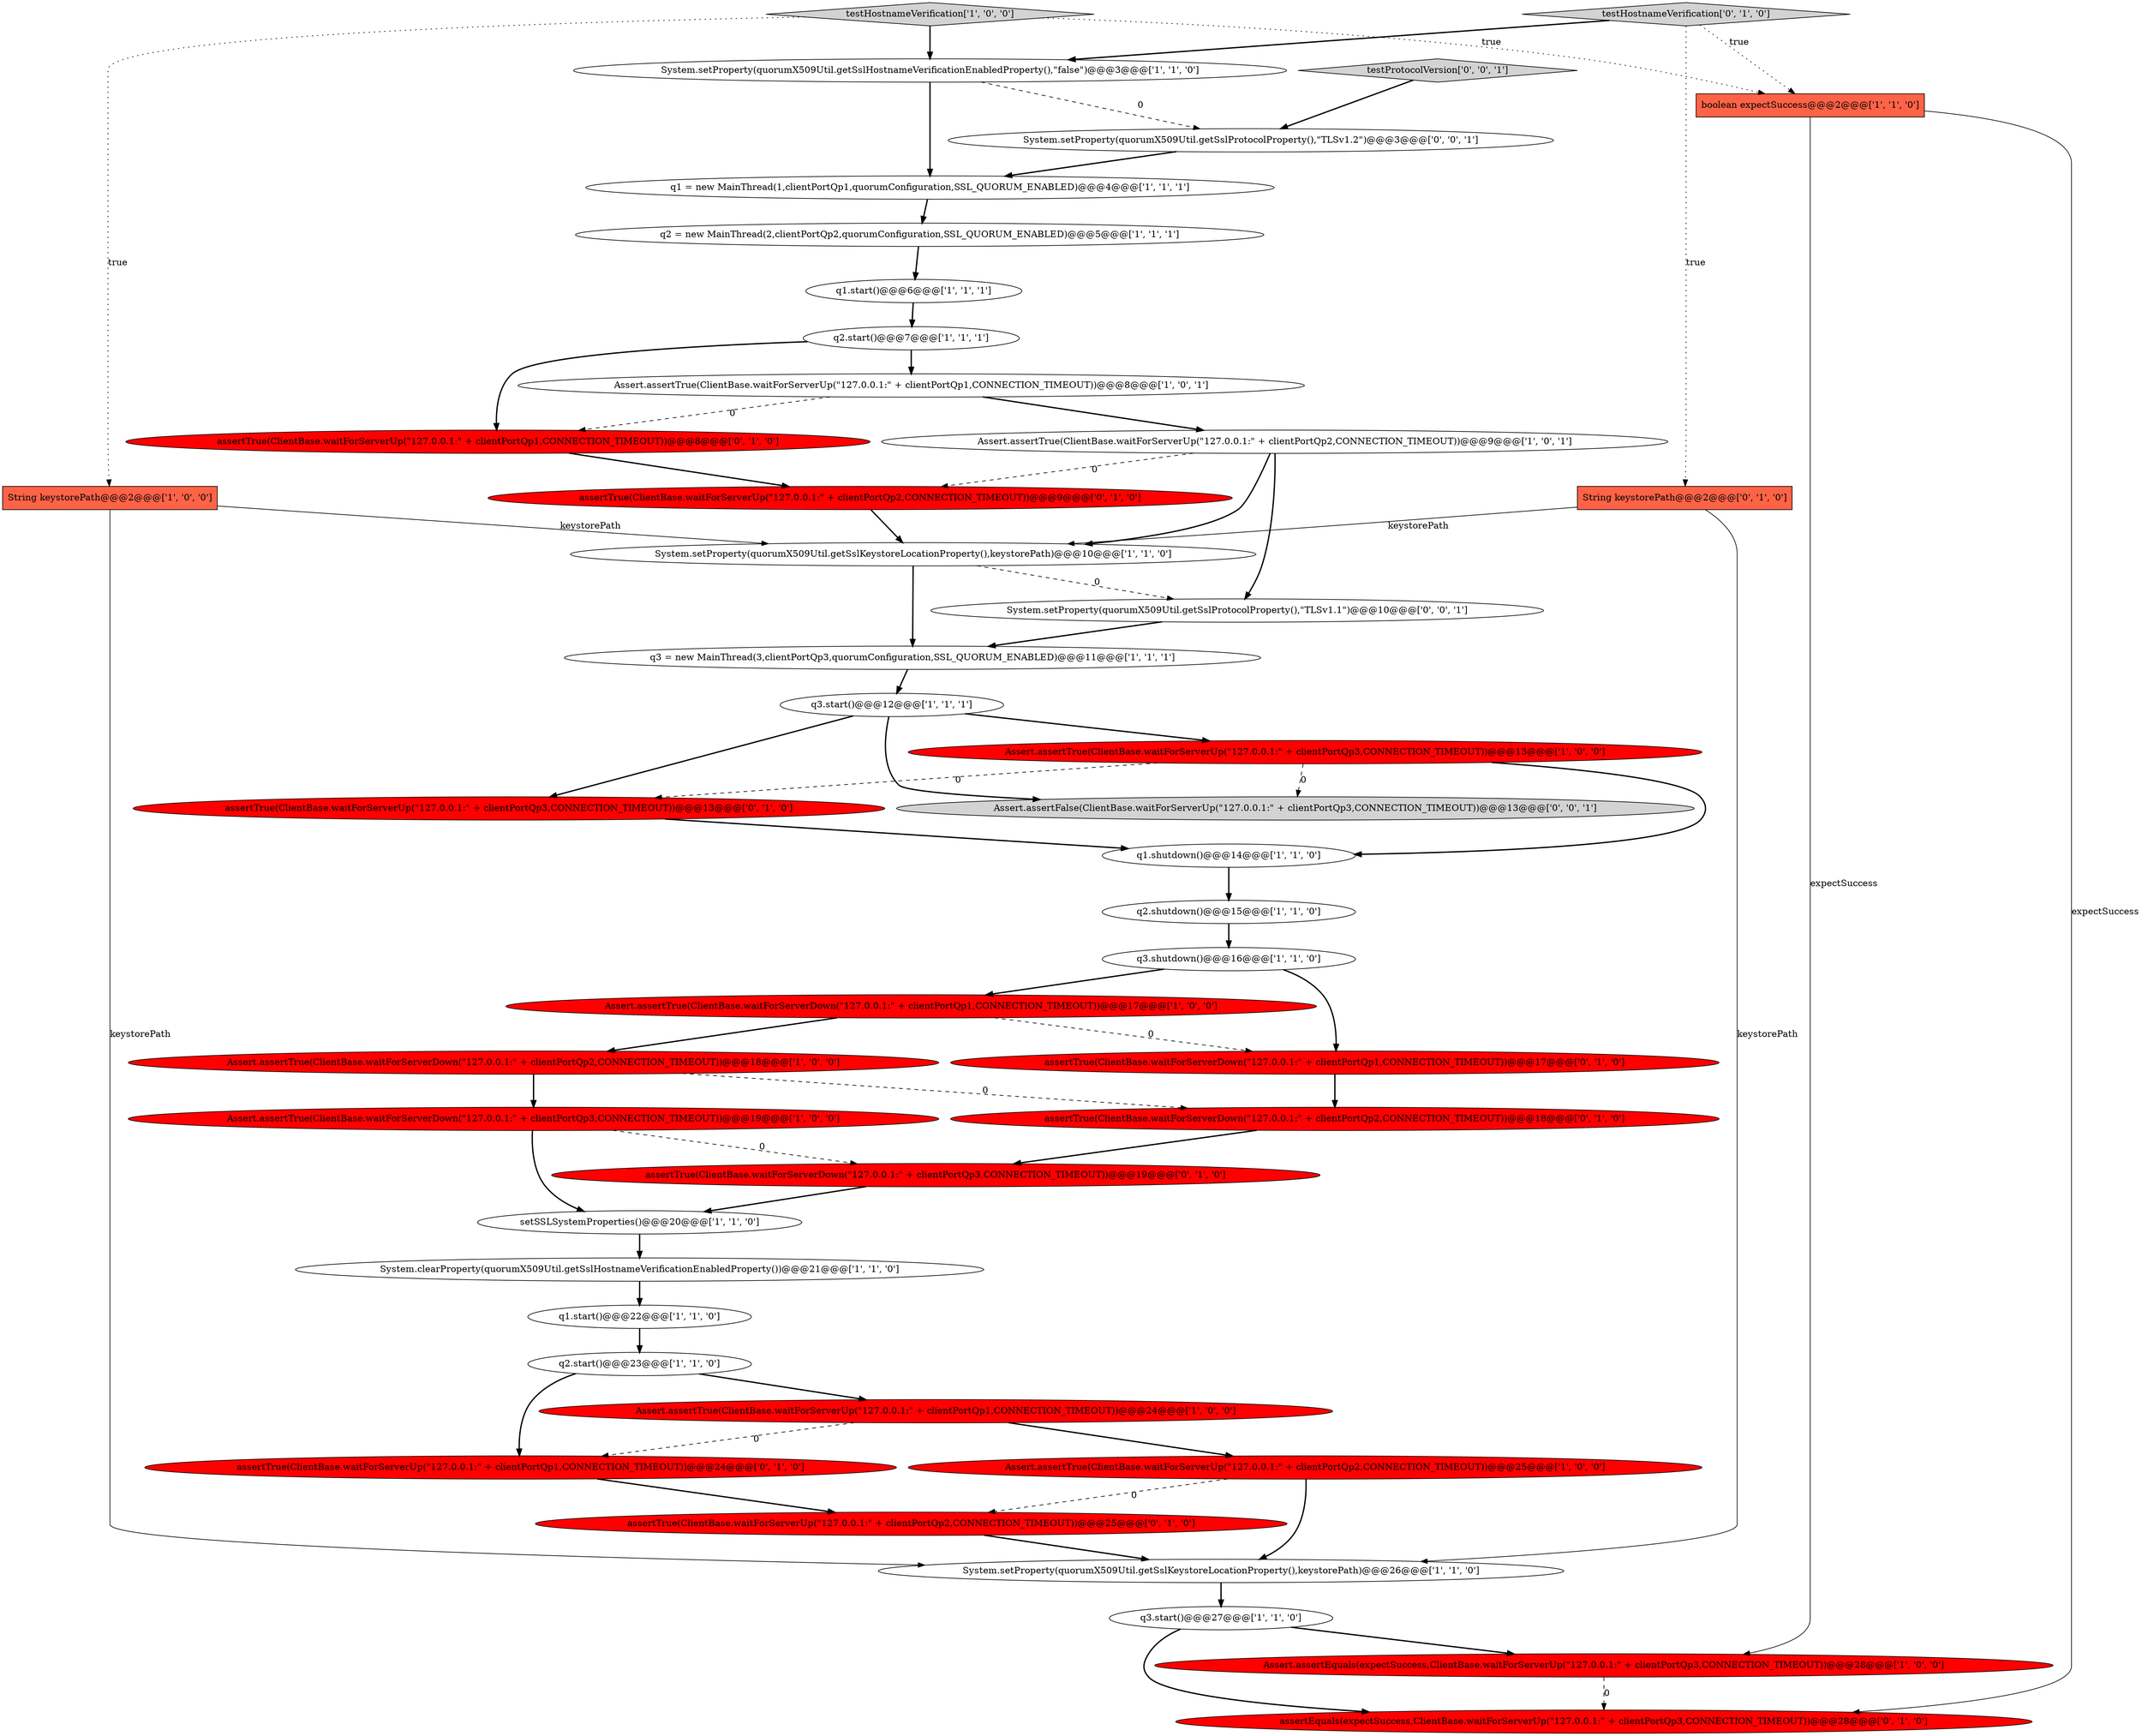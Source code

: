 digraph {
26 [style = filled, label = "Assert.assertEquals(expectSuccess,ClientBase.waitForServerUp(\"127.0.0.1:\" + clientPortQp3,CONNECTION_TIMEOUT))@@@28@@@['1', '0', '0']", fillcolor = red, shape = ellipse image = "AAA1AAABBB1BBB"];
32 [style = filled, label = "assertTrue(ClientBase.waitForServerDown(\"127.0.0.1:\" + clientPortQp1,CONNECTION_TIMEOUT))@@@17@@@['0', '1', '0']", fillcolor = red, shape = ellipse image = "AAA1AAABBB2BBB"];
19 [style = filled, label = "q2.start()@@@23@@@['1', '1', '0']", fillcolor = white, shape = ellipse image = "AAA0AAABBB1BBB"];
13 [style = filled, label = "q1.start()@@@6@@@['1', '1', '1']", fillcolor = white, shape = ellipse image = "AAA0AAABBB1BBB"];
9 [style = filled, label = "Assert.assertTrue(ClientBase.waitForServerDown(\"127.0.0.1:\" + clientPortQp1,CONNECTION_TIMEOUT))@@@17@@@['1', '0', '0']", fillcolor = red, shape = ellipse image = "AAA1AAABBB1BBB"];
15 [style = filled, label = "q3 = new MainThread(3,clientPortQp3,quorumConfiguration,SSL_QUORUM_ENABLED)@@@11@@@['1', '1', '1']", fillcolor = white, shape = ellipse image = "AAA0AAABBB1BBB"];
41 [style = filled, label = "System.setProperty(quorumX509Util.getSslProtocolProperty(),\"TLSv1.1\")@@@10@@@['0', '0', '1']", fillcolor = white, shape = ellipse image = "AAA0AAABBB3BBB"];
23 [style = filled, label = "System.setProperty(quorumX509Util.getSslKeystoreLocationProperty(),keystorePath)@@@26@@@['1', '1', '0']", fillcolor = white, shape = ellipse image = "AAA0AAABBB1BBB"];
30 [style = filled, label = "assertTrue(ClientBase.waitForServerDown(\"127.0.0.1:\" + clientPortQp3,CONNECTION_TIMEOUT))@@@19@@@['0', '1', '0']", fillcolor = red, shape = ellipse image = "AAA1AAABBB2BBB"];
35 [style = filled, label = "assertTrue(ClientBase.waitForServerUp(\"127.0.0.1:\" + clientPortQp1,CONNECTION_TIMEOUT))@@@8@@@['0', '1', '0']", fillcolor = red, shape = ellipse image = "AAA1AAABBB2BBB"];
7 [style = filled, label = "q1.start()@@@22@@@['1', '1', '0']", fillcolor = white, shape = ellipse image = "AAA0AAABBB1BBB"];
34 [style = filled, label = "String keystorePath@@@2@@@['0', '1', '0']", fillcolor = tomato, shape = box image = "AAA0AAABBB2BBB"];
28 [style = filled, label = "q1.shutdown()@@@14@@@['1', '1', '0']", fillcolor = white, shape = ellipse image = "AAA0AAABBB1BBB"];
16 [style = filled, label = "q2 = new MainThread(2,clientPortQp2,quorumConfiguration,SSL_QUORUM_ENABLED)@@@5@@@['1', '1', '1']", fillcolor = white, shape = ellipse image = "AAA0AAABBB1BBB"];
25 [style = filled, label = "System.setProperty(quorumX509Util.getSslHostnameVerificationEnabledProperty(),\"false\")@@@3@@@['1', '1', '0']", fillcolor = white, shape = ellipse image = "AAA0AAABBB1BBB"];
18 [style = filled, label = "q3.shutdown()@@@16@@@['1', '1', '0']", fillcolor = white, shape = ellipse image = "AAA0AAABBB1BBB"];
4 [style = filled, label = "q3.start()@@@27@@@['1', '1', '0']", fillcolor = white, shape = ellipse image = "AAA0AAABBB1BBB"];
39 [style = filled, label = "assertEquals(expectSuccess,ClientBase.waitForServerUp(\"127.0.0.1:\" + clientPortQp3,CONNECTION_TIMEOUT))@@@28@@@['0', '1', '0']", fillcolor = red, shape = ellipse image = "AAA1AAABBB2BBB"];
8 [style = filled, label = "Assert.assertTrue(ClientBase.waitForServerUp(\"127.0.0.1:\" + clientPortQp2,CONNECTION_TIMEOUT))@@@9@@@['1', '0', '1']", fillcolor = white, shape = ellipse image = "AAA0AAABBB1BBB"];
3 [style = filled, label = "q3.start()@@@12@@@['1', '1', '1']", fillcolor = white, shape = ellipse image = "AAA0AAABBB1BBB"];
2 [style = filled, label = "System.clearProperty(quorumX509Util.getSslHostnameVerificationEnabledProperty())@@@21@@@['1', '1', '0']", fillcolor = white, shape = ellipse image = "AAA0AAABBB1BBB"];
43 [style = filled, label = "testProtocolVersion['0', '0', '1']", fillcolor = lightgray, shape = diamond image = "AAA0AAABBB3BBB"];
42 [style = filled, label = "Assert.assertFalse(ClientBase.waitForServerUp(\"127.0.0.1:\" + clientPortQp3,CONNECTION_TIMEOUT))@@@13@@@['0', '0', '1']", fillcolor = lightgray, shape = ellipse image = "AAA0AAABBB3BBB"];
17 [style = filled, label = "String keystorePath@@@2@@@['1', '0', '0']", fillcolor = tomato, shape = box image = "AAA0AAABBB1BBB"];
11 [style = filled, label = "Assert.assertTrue(ClientBase.waitForServerUp(\"127.0.0.1:\" + clientPortQp1,CONNECTION_TIMEOUT))@@@8@@@['1', '0', '1']", fillcolor = white, shape = ellipse image = "AAA0AAABBB1BBB"];
14 [style = filled, label = "Assert.assertTrue(ClientBase.waitForServerUp(\"127.0.0.1:\" + clientPortQp1,CONNECTION_TIMEOUT))@@@24@@@['1', '0', '0']", fillcolor = red, shape = ellipse image = "AAA1AAABBB1BBB"];
24 [style = filled, label = "System.setProperty(quorumX509Util.getSslKeystoreLocationProperty(),keystorePath)@@@10@@@['1', '1', '0']", fillcolor = white, shape = ellipse image = "AAA0AAABBB1BBB"];
0 [style = filled, label = "Assert.assertTrue(ClientBase.waitForServerDown(\"127.0.0.1:\" + clientPortQp2,CONNECTION_TIMEOUT))@@@18@@@['1', '0', '0']", fillcolor = red, shape = ellipse image = "AAA1AAABBB1BBB"];
21 [style = filled, label = "boolean expectSuccess@@@2@@@['1', '1', '0']", fillcolor = tomato, shape = box image = "AAA0AAABBB1BBB"];
20 [style = filled, label = "q2.shutdown()@@@15@@@['1', '1', '0']", fillcolor = white, shape = ellipse image = "AAA0AAABBB1BBB"];
12 [style = filled, label = "q2.start()@@@7@@@['1', '1', '1']", fillcolor = white, shape = ellipse image = "AAA0AAABBB1BBB"];
38 [style = filled, label = "assertTrue(ClientBase.waitForServerUp(\"127.0.0.1:\" + clientPortQp2,CONNECTION_TIMEOUT))@@@25@@@['0', '1', '0']", fillcolor = red, shape = ellipse image = "AAA1AAABBB2BBB"];
37 [style = filled, label = "assertTrue(ClientBase.waitForServerDown(\"127.0.0.1:\" + clientPortQp2,CONNECTION_TIMEOUT))@@@18@@@['0', '1', '0']", fillcolor = red, shape = ellipse image = "AAA1AAABBB2BBB"];
22 [style = filled, label = "Assert.assertTrue(ClientBase.waitForServerUp(\"127.0.0.1:\" + clientPortQp3,CONNECTION_TIMEOUT))@@@13@@@['1', '0', '0']", fillcolor = red, shape = ellipse image = "AAA1AAABBB1BBB"];
1 [style = filled, label = "setSSLSystemProperties()@@@20@@@['1', '1', '0']", fillcolor = white, shape = ellipse image = "AAA0AAABBB1BBB"];
36 [style = filled, label = "assertTrue(ClientBase.waitForServerUp(\"127.0.0.1:\" + clientPortQp3,CONNECTION_TIMEOUT))@@@13@@@['0', '1', '0']", fillcolor = red, shape = ellipse image = "AAA1AAABBB2BBB"];
6 [style = filled, label = "q1 = new MainThread(1,clientPortQp1,quorumConfiguration,SSL_QUORUM_ENABLED)@@@4@@@['1', '1', '1']", fillcolor = white, shape = ellipse image = "AAA0AAABBB1BBB"];
5 [style = filled, label = "Assert.assertTrue(ClientBase.waitForServerDown(\"127.0.0.1:\" + clientPortQp3,CONNECTION_TIMEOUT))@@@19@@@['1', '0', '0']", fillcolor = red, shape = ellipse image = "AAA1AAABBB1BBB"];
31 [style = filled, label = "assertTrue(ClientBase.waitForServerUp(\"127.0.0.1:\" + clientPortQp1,CONNECTION_TIMEOUT))@@@24@@@['0', '1', '0']", fillcolor = red, shape = ellipse image = "AAA1AAABBB2BBB"];
27 [style = filled, label = "Assert.assertTrue(ClientBase.waitForServerUp(\"127.0.0.1:\" + clientPortQp2,CONNECTION_TIMEOUT))@@@25@@@['1', '0', '0']", fillcolor = red, shape = ellipse image = "AAA1AAABBB1BBB"];
29 [style = filled, label = "assertTrue(ClientBase.waitForServerUp(\"127.0.0.1:\" + clientPortQp2,CONNECTION_TIMEOUT))@@@9@@@['0', '1', '0']", fillcolor = red, shape = ellipse image = "AAA1AAABBB2BBB"];
10 [style = filled, label = "testHostnameVerification['1', '0', '0']", fillcolor = lightgray, shape = diamond image = "AAA0AAABBB1BBB"];
33 [style = filled, label = "testHostnameVerification['0', '1', '0']", fillcolor = lightgray, shape = diamond image = "AAA0AAABBB2BBB"];
40 [style = filled, label = "System.setProperty(quorumX509Util.getSslProtocolProperty(),\"TLSv1.2\")@@@3@@@['0', '0', '1']", fillcolor = white, shape = ellipse image = "AAA0AAABBB3BBB"];
17->23 [style = solid, label="keystorePath"];
22->36 [style = dashed, label="0"];
14->31 [style = dashed, label="0"];
27->38 [style = dashed, label="0"];
16->13 [style = bold, label=""];
24->41 [style = dashed, label="0"];
0->37 [style = dashed, label="0"];
35->29 [style = bold, label=""];
9->0 [style = bold, label=""];
32->37 [style = bold, label=""];
30->1 [style = bold, label=""];
40->6 [style = bold, label=""];
8->41 [style = bold, label=""];
28->20 [style = bold, label=""];
41->15 [style = bold, label=""];
34->23 [style = solid, label="keystorePath"];
19->31 [style = bold, label=""];
37->30 [style = bold, label=""];
4->39 [style = bold, label=""];
21->26 [style = solid, label="expectSuccess"];
33->34 [style = dotted, label="true"];
12->11 [style = bold, label=""];
23->4 [style = bold, label=""];
4->26 [style = bold, label=""];
36->28 [style = bold, label=""];
25->40 [style = dashed, label="0"];
38->23 [style = bold, label=""];
21->39 [style = solid, label="expectSuccess"];
22->28 [style = bold, label=""];
31->38 [style = bold, label=""];
12->35 [style = bold, label=""];
25->6 [style = bold, label=""];
15->3 [style = bold, label=""];
3->22 [style = bold, label=""];
3->42 [style = bold, label=""];
9->32 [style = dashed, label="0"];
10->17 [style = dotted, label="true"];
20->18 [style = bold, label=""];
43->40 [style = bold, label=""];
26->39 [style = dashed, label="0"];
5->1 [style = bold, label=""];
3->36 [style = bold, label=""];
22->42 [style = dashed, label="0"];
13->12 [style = bold, label=""];
33->21 [style = dotted, label="true"];
19->14 [style = bold, label=""];
10->25 [style = bold, label=""];
33->25 [style = bold, label=""];
6->16 [style = bold, label=""];
5->30 [style = dashed, label="0"];
18->9 [style = bold, label=""];
18->32 [style = bold, label=""];
11->8 [style = bold, label=""];
34->24 [style = solid, label="keystorePath"];
27->23 [style = bold, label=""];
1->2 [style = bold, label=""];
14->27 [style = bold, label=""];
2->7 [style = bold, label=""];
29->24 [style = bold, label=""];
10->21 [style = dotted, label="true"];
7->19 [style = bold, label=""];
8->29 [style = dashed, label="0"];
11->35 [style = dashed, label="0"];
17->24 [style = solid, label="keystorePath"];
0->5 [style = bold, label=""];
24->15 [style = bold, label=""];
8->24 [style = bold, label=""];
}
